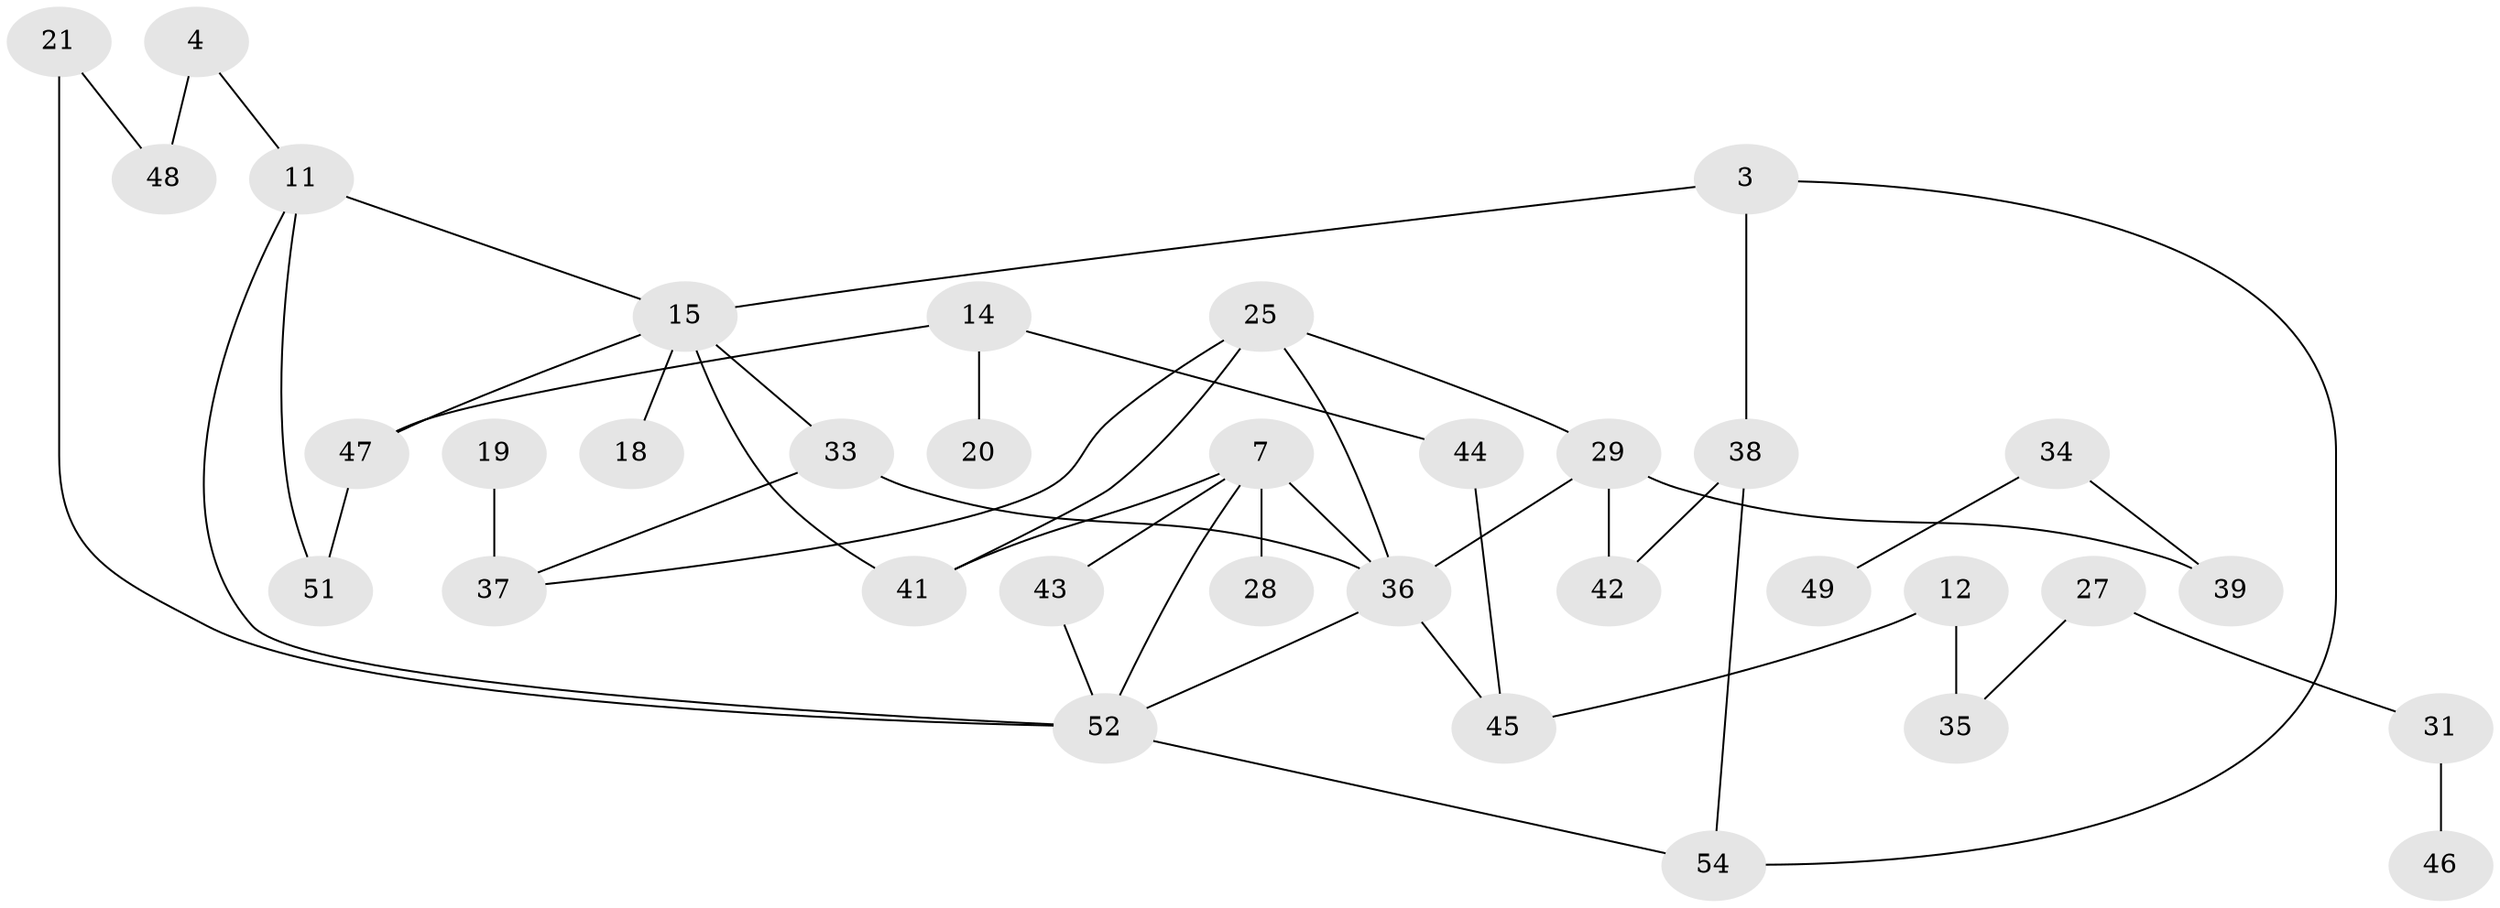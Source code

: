 // original degree distribution, {2: 0.2336448598130841, 0: 0.1588785046728972, 1: 0.22429906542056074, 3: 0.24299065420560748, 4: 0.1308411214953271, 8: 0.009345794392523364}
// Generated by graph-tools (version 1.1) at 2025/00/03/09/25 03:00:49]
// undirected, 35 vertices, 47 edges
graph export_dot {
graph [start="1"]
  node [color=gray90,style=filled];
  3;
  4;
  7;
  11;
  12;
  14;
  15;
  18;
  19;
  20;
  21;
  25;
  27;
  28;
  29;
  31;
  33;
  34;
  35;
  36;
  37;
  38;
  39;
  41;
  42;
  43;
  44;
  45;
  46;
  47;
  48;
  49;
  51;
  52;
  54;
  3 -- 15 [weight=1.0];
  3 -- 38 [weight=1.0];
  3 -- 54 [weight=1.0];
  4 -- 11 [weight=1.0];
  4 -- 48 [weight=2.0];
  7 -- 28 [weight=1.0];
  7 -- 36 [weight=1.0];
  7 -- 41 [weight=1.0];
  7 -- 43 [weight=1.0];
  7 -- 52 [weight=1.0];
  11 -- 15 [weight=1.0];
  11 -- 51 [weight=1.0];
  11 -- 52 [weight=1.0];
  12 -- 35 [weight=2.0];
  12 -- 45 [weight=2.0];
  14 -- 20 [weight=1.0];
  14 -- 44 [weight=1.0];
  14 -- 47 [weight=1.0];
  15 -- 18 [weight=1.0];
  15 -- 33 [weight=1.0];
  15 -- 41 [weight=1.0];
  15 -- 47 [weight=1.0];
  19 -- 37 [weight=3.0];
  21 -- 48 [weight=1.0];
  21 -- 52 [weight=1.0];
  25 -- 29 [weight=1.0];
  25 -- 36 [weight=1.0];
  25 -- 37 [weight=1.0];
  25 -- 41 [weight=1.0];
  27 -- 31 [weight=1.0];
  27 -- 35 [weight=1.0];
  29 -- 36 [weight=1.0];
  29 -- 39 [weight=1.0];
  29 -- 42 [weight=1.0];
  31 -- 46 [weight=1.0];
  33 -- 36 [weight=1.0];
  33 -- 37 [weight=1.0];
  34 -- 39 [weight=1.0];
  34 -- 49 [weight=1.0];
  36 -- 45 [weight=2.0];
  36 -- 52 [weight=1.0];
  38 -- 42 [weight=2.0];
  38 -- 54 [weight=1.0];
  43 -- 52 [weight=1.0];
  44 -- 45 [weight=1.0];
  47 -- 51 [weight=1.0];
  52 -- 54 [weight=1.0];
}
